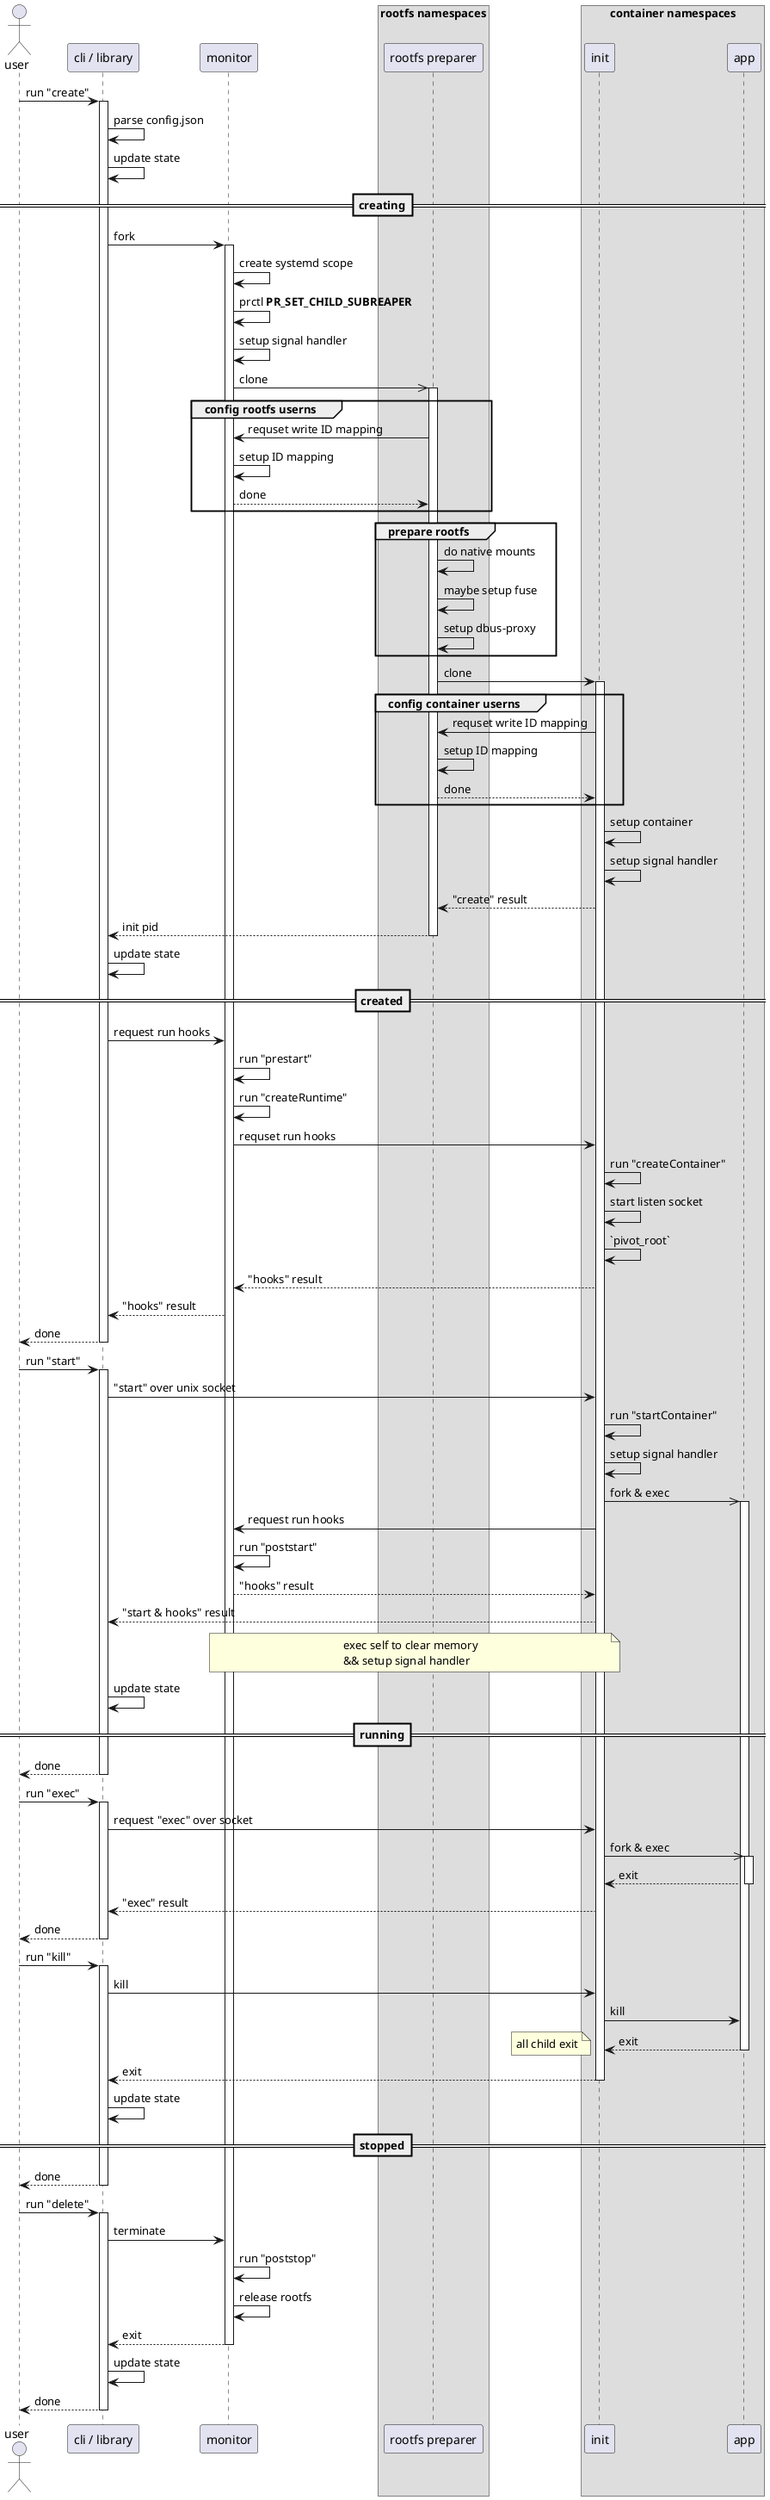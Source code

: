 @startuml ll-box

actor user
participant "cli / library" as cli
participant monitor

box "rootfs namespaces"
participant "rootfs preparer" as rootfs
end box

box "container namespaces"
participant init
participant app
end box

user -> cli: run "create"
activate cli
cli -> cli: parse config.json
cli -> cli: update state

==creating==

cli -> monitor: fork
activate monitor
monitor -> monitor: create systemd scope
monitor -> monitor: prctl **PR_SET_CHILD_SUBREAPER**
monitor -> monitor: setup signal handler
monitor ->> rootfs: clone
activate rootfs

group config rootfs userns
monitor <- rootfs: requset write ID mapping
monitor -> monitor: setup ID mapping
monitor --> rootfs: done
end

group prepare rootfs
rootfs -> rootfs: do native mounts
rootfs -> rootfs: maybe setup fuse
rootfs -> rootfs: setup dbus-proxy
end


rootfs -> init: clone
activate init

group config container userns
rootfs <- init: requset write ID mapping
rootfs -> rootfs: setup ID mapping
rootfs --> init: done
end


init -> init: setup container
init -> init: setup signal handler
rootfs <-- init: "create" result
cli <-- rootfs: init pid
deactivate rootfs
cli -> cli: update state
==created==

cli -> monitor: request run hooks

monitor -> monitor: run "prestart"
monitor -> monitor: run "createRuntime"
monitor -> init: requset run hooks
init -> init: run "createContainer"
init->init: start listen socket
init -> init: `pivot_root`
monitor <-- init: "hooks" result
cli <-- monitor: "hooks" result
user <-- cli: done
deactivate cli

user -> cli: run "start"
activate cli
cli -> init: "start" over unix socket
init -> init: run "startContainer"
init -> init: setup signal handler
init ->> app: fork & exec

activate app
init -> monitor : request run hooks
monitor -> monitor: run "poststart"
monitor --> init: "hooks" result
cli <-- init: "start & hooks" result

note over monitor, init
exec self to clear memory
&& setup signal handler
endnote

cli -> cli: update state

==running==

user <-- cli: done
deactivate cli

user -> cli: run "exec"
activate cli
cli -> init: request "exec" over socket
init ->> app: fork & exec
activate app
init <-- app: exit
deactivate app
cli <-- init: "exec" result
user <-- cli: done
deactivate cli

user -> cli: run "kill"
activate cli
cli -> init: kill
init -> app: kill
init <-- app: exit
deactivate app
note left
all child exit
endnote
cli <-- init: exit
deactivate init
cli -> cli: update state
==stopped==
user <-- cli: done
deactivate cli


user -> cli: run "delete"
activate cli
cli -> monitor: terminate
monitor -> monitor: run "poststop"
monitor -> monitor: release rootfs
cli <-- monitor: exit
deactivate monitor
cli -> cli: update state
user <-- cli: done
deactivate cli

@enduml
